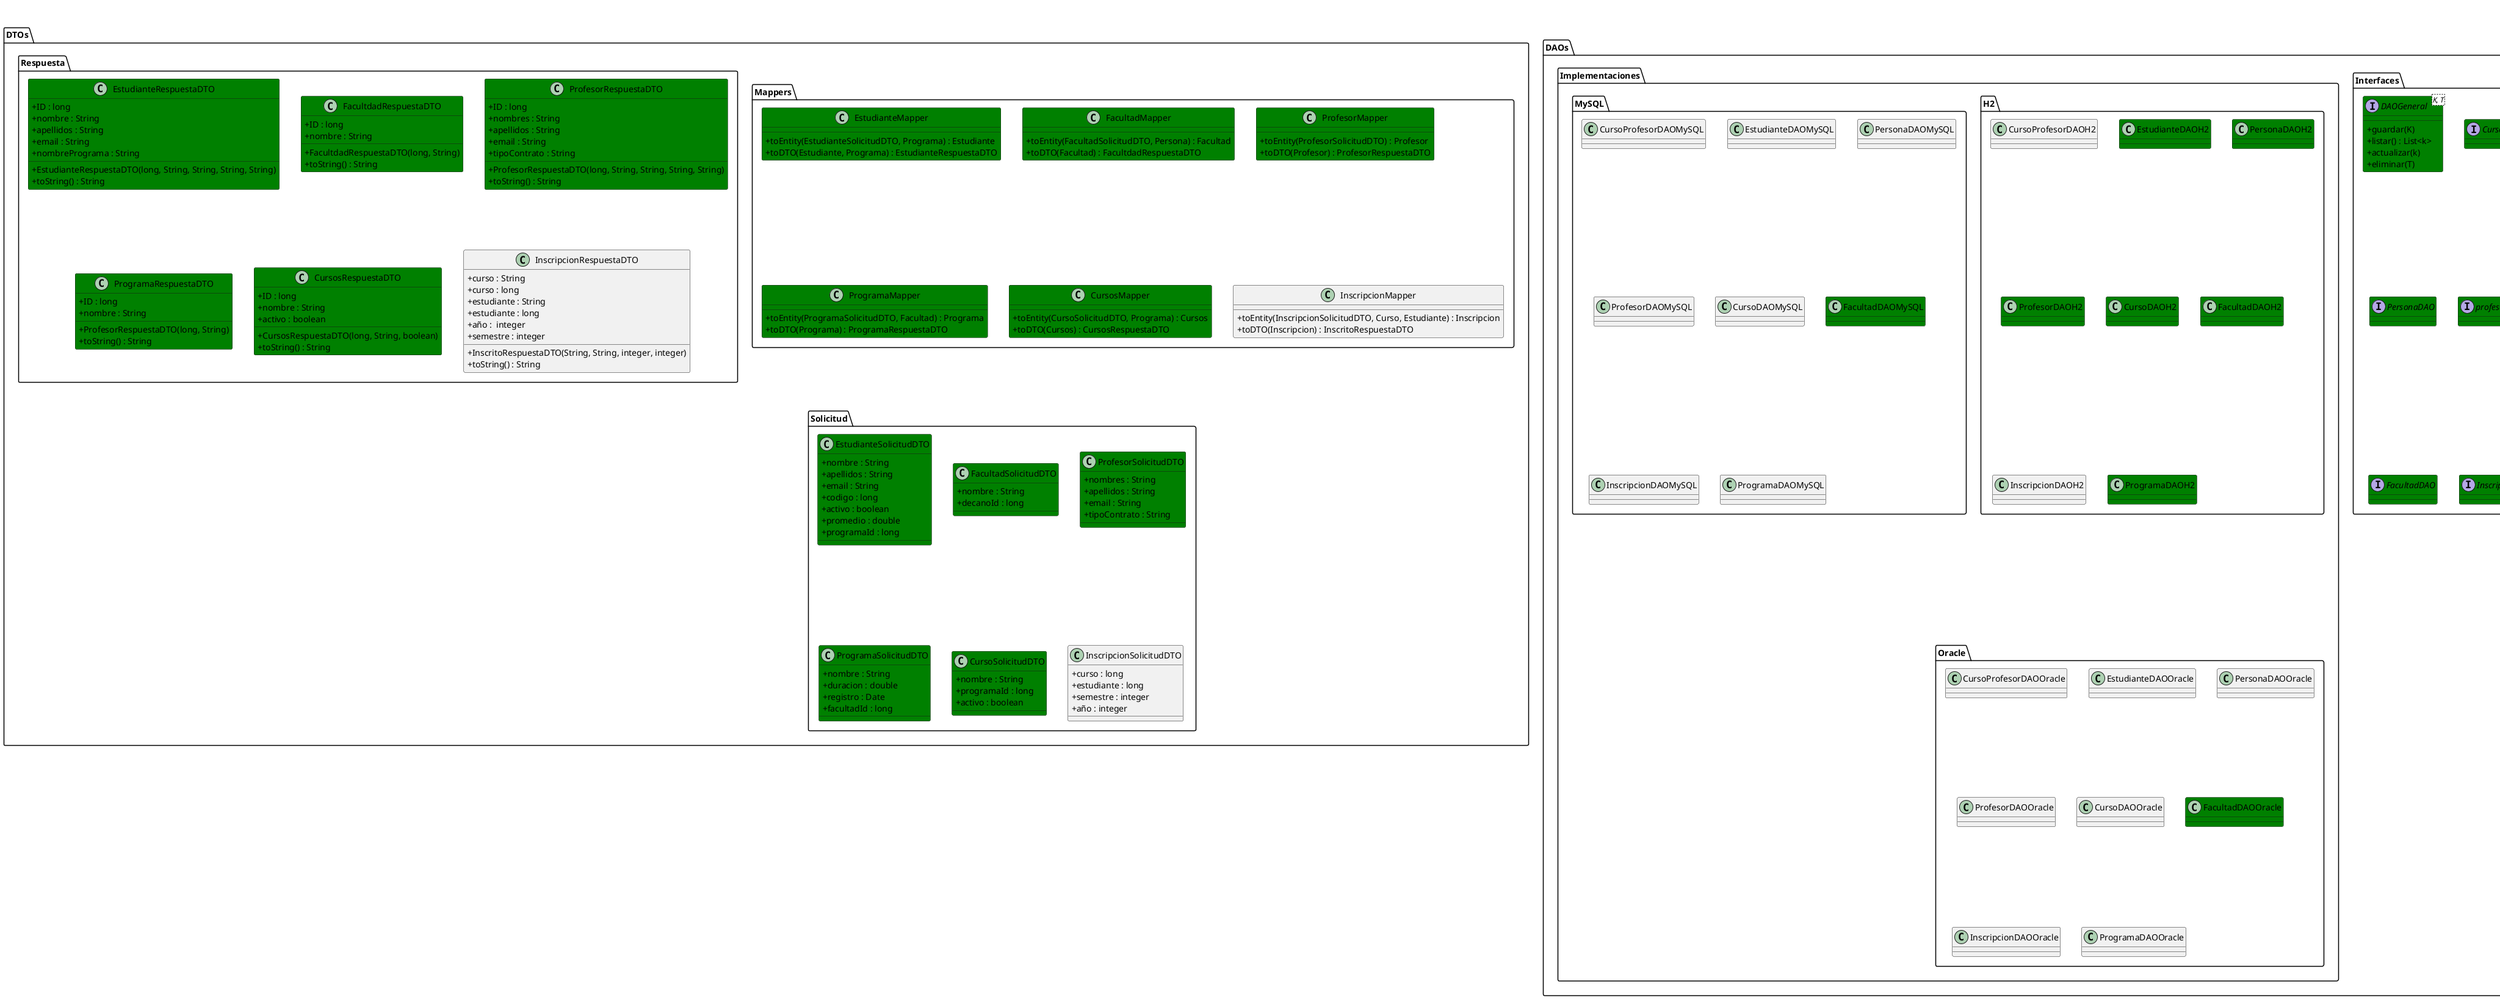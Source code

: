 @startuml DiagrmaDeClases
skinparam packageStyle rectangle
skinparam classAttributeIconSize 0

package Modelos <<folder>>{
    class Persona #Green {
        -ID: Double
        -nombres: String
        -apellidos: String
        -email: String
        +toString(): String
    }

    class Estudiante #Green{
        -código: Double
        -programa: Programa
        -activo: Boolean
        -promedio: Double
        +toString(): String
    }

    class Profesor #Green {
        -TipoContrato: String
        +toString(): String
    }

    class Facultad #Green{
        -ID: Double
        -nombre: String
        -decano: Persona
        +toString(): String
    }

    class Programa #Green {
        -ID: Double
        -nombre: String
        -duracion: Double
        -registro: Date
        -facultad: Facultad
        +toString(): String
    }

    class Curso #Green{
        -ID: Integer
        -nombre: String
        -programa: Programa
        -activo: Boolean
        +toString(): String
    }

    class Inscripción #Green{
        -curso: Curso
        -año: Integer
        -semestre: Integer
        -estudiante: Estudiante
        +toString(): String
    }

    class CursoProfesor #Green{
        -profesor: Profesor
        -año: Integer
        -semestre: Integer
        -curso: Curso
        +toString(): String
    }
}

package Servicio <<folder>>{
    class InscripcionesPersonas {
        -listado: Persona[...]
        +inscribir(Persona)
        +eliminar(Persona)
        +actualizar(Persona)
        +guardarInformación(Persona)
        +cargarDatos()
    }

    interface Servicios {
        +imprimirPosición(posicion): String
        +cantidadActual(): Integer
        +imprimirListado(): List<String>
    }

    class CursosInscritos {
        -listado: Inscripción[...]
        +inscribirCurso(Inscripción)
        +eliminar(Inscripción)
        +actualizar(Inscripción)
        +guardarInformación(Inscripción)
        +toString(): String
        +cargarDatos()
    }

    class CursosProfesores {
        -listado : CursoProfesor[...]
        +inscribir(CursoProfesor)
        +guardarInformación(CursoProfesor)
        +toString(): String
        +cargarDatos()
    }
}

package DTOs <<folder>>{
    package Mappers <<folder>>{
        class EstudianteMapper #Green{
            +toEntity(EstudianteSolicitudDTO, Programa) : Estudiante
            +toDTO(Estudiante, Programa) : EstudianteRespuestaDTO
        }

        class FacultadMapper #Green{
            +toEntity(FacultadSolicitudDTO, Persona) : Facultad
            +toDTO(Facultad) : FacultdadRespuestaDTO 
        }

        class ProfesorMapper #Green{
            +toEntity(ProfesorSolicitudDTO) : Profesor
            +toDTO(Profesor) : ProfesorRespuestaDTO
        }

        class ProgramaMapper #Green{
            +toEntity(ProgramaSolicitudDTO, Facultad) : Programa
            +toDTO(Programa) : ProgramaRespuestaDTO
        }

        class CursosMapper #Green{
            +toEntity(CursoSolicitudDTO, Programa) : Cursos
            +toDTO(Cursos) : CursosRespuestaDTO
        }

        class InscripcionMapper {
            +toEntity(InscripcionSolicitudDTO, Curso, Estudiante) : Inscripcion
            +toDTO(Inscripcion) : InscritoRespuestaDTO
        }
    }

    package Respuesta <<folder>>{
        class EstudianteRespuestaDTO #Green{
            +ID : long
            +nombre : String
            +apellidos : String
            +email : String
            +nombrePrograma : String
            +EstudianteRespuestaDTO(long, String, String, String, String)
            +toString() : String
        }

        class FacultdadRespuestaDTO #Green{
            +ID : long
            +nombre : String
            +FacultdadRespuestaDTO(long, String)
            +toString() : String
        }

        class ProfesorRespuestaDTO #Green{
            +ID : long
            +nombres : String
            +apellidos : String
            +email : String
            +tipoContrato : String
            +ProfesorRespuestaDTO(long, String, String, String, String)
            +toString() : String
        }

        class ProgramaRespuestaDTO #Green{
            +ID : long
            +nombre : String
            +ProfesorRespuestaDTO(long, String)
            +toString() : String
        }

        class CursosRespuestaDTO #Green{
            +ID : long
            +nombre : String
            +activo : boolean
            +CursosRespuestaDTO(long, String, boolean)
            +toString() : String
        }

        class InscripcionRespuestaDTO{
            +curso : String
            +curso : long
            +estudiante : String
            +estudiante : long
            +año :  integer
            +semestre : integer
            +InscritoRespuestaDTO(String, String, integer, integer)
            +toString() : String
        }
    }

    package Solicitud <<folder>>{
        class EstudianteSolicitudDTO #Green{
            +nombre : String
            +apellidos : String
            +email : String
            +codigo : long
            +activo : boolean
            +promedio : double
            +programaId : long
        }

        class FacultadSolicitudDTO #Green{
            +nombre : String
            +decanoId : long
        }

        class ProfesorSolicitudDTO #Green{
            +nombres : String
            +apellidos : String
            +email : String
            +tipoContrato : String
        }

        class ProgramaSolicitudDTO #Green{
            +nombre : String
            +duracion : double
            +registro : Date
            +facultadId : long
        }

        class CursoSolicitudDTO #Green{
            +nombre : String
            +programaId : long
            +activo : boolean
        }

        class InscripcionSolicitudDTO{
            +curso : long
            +estudiante : long
            +semestre : integer
            +año : integer
        }
    }
}

package DAOs <<folder>>{

    package Interfaces <<folder>>{

        interface DAOGeneral<K, T> #Green{
            +guardar(K)
            +listar() : List<k>
            +actualizar(k)
            +eliminar(T)
        }

        interface CursoProfesorDAO #Green{
        }

        interface EstudianteDAO #Green{
        }

        interface PersonaDAO #Green{
        }

        interface profesorDAO #Green{
        }

        interface CursoDAO #Green{
        }

        interface FacultadDAO #Green{
        }

        interface InscripcionDAO #Green{
        }

        interface ProgramaDAO #Green{
        }
    }

    package Implementaciones <<folder>>{

        package H2 <<folder>>{

            class CursoProfesorDAOH2{
            }

            class EstudianteDAOH2 #Green{
            }

            class PersonaDAOH2 #Green{
            }
            
            class ProfesorDAOH2 #Green{
            }

            class CursoDAOH2 #Green{
            }

            class FacultadDAOH2 #Green{
            }

            class InscripcionDAOH2{
            }

            class ProgramaDAOH2 #Green{
            }

        }

        package MySQL <<folder>>{

            class CursoProfesorDAOMySQL{
            }

            class EstudianteDAOMySQL{
            }

            class PersonaDAOMySQL{
            }

            class ProfesorDAOMySQL{
            }

            class CursoDAOMySQL{
            }

            class FacultadDAOMySQL #Green{
            }

            class InscripcionDAOMySQL{
            }

            class ProgramaDAOMySQL{
            }
        }

        package Oracle <<folder>>{

            class CursoProfesorDAOOracle{
            }

            class EstudianteDAOOracle{
            }

            class PersonaDAOOracle{
            }

            class ProfesorDAOOracle{
            }

            class CursoDAOOracle{
            }
            
            class FacultadDAOOracle #Green{
            }

            class InscripcionDAOOracle{
            }

            class ProgramaDAOOracle{
            }
        }
    }
} 

package Controladores <<folder>>{

    class EstudianteControlador #Green{
        -estudianteDAO : EstudianteDAO
        -programaDAO : ProgramaDAO
        -estudianteMapper : EstudianteMapper
        +crearEstudiante(EstudianteSolicitudDTO) : String
        +listarEstudiantes() : List<EstudianteRespuestaDTO>
        +actualizarEstudiante(long, EstudianteSolicitudDTO) : String
        +eliminarEstudiante(long) : String    
    }

    class FacultadControlador #Green{
        -facultadDAO : FacultadDAO
        -personaDAO : PersonaDAO
        -facultadMapper : FacultadMapper
        +crearFacultad(FacultadSolicitudDTO) : String
        +listarFacultades() : List<FacultadRespuestaDTO>
        +actualizarFacultad(long, FacultadSolicitudDTO) : String
        +eliminarFacultad(long) : String
    }

    class ProfesorControlador #Green{
        -profesorDAO : ProfesorDAO
        -profesorMapper : ProfesorMapper
        +crearProfesor(ProfesorSolicitudDTO) : String
        +listarProfesores() : List<ProfesorRespuestaDTO>
        +actualizarProfesor(long, ProfesorSolicitudDTO) : String
        +eliminarProfesor(long) : String
    }

    class ProgramaControlador #Green{
        -programaDAO : ProgramaDAO
        -facultadDAO : FacultadDAO
        -programaMapper : ProgramaMapper
        +crearPrograma(ProgramaSolicitudDTO) : String
        +listarProgramas() : List<ProgramaRespuestaDTO>
        +actualizarPrograma(long, ProgramaSolicitudDTO) : String
        +eliminarPrograma(long) : String
    }

    class CursoControlador #Green{
        -cursoDAO : CursoDAO
        -programaDAO : ProgramaDAO
        -cursoMapper : CursosMapper
        +crearCurso(CursoSolicitudDTO) : String
        +listarCursos() : List<CursosRespuestaDTO>
        +actualizarCurso(long, CursoSolicitudDTO) : String
        +eliminarCurso(long) : String
    }

    class InscripcionControlador{
        
    }

}

package Utils <<folder>>{

    package DB <<folder>>{

        class ConexionDB #Green{
            +DB()
            +crearConexion(String) : DataSource
            -crearConexionH2()
            -crearConexionMySQL()
            -crearConexionOracol()
        }
    }

    package Config <<folder>>{
        class AppConfig{
            -vendor : String
            -uiMode : String
            +AppConfig(String, String)
            -crearDataSource() : DataSource
            -crearFabricaDAO() : FabricaDAO
            -crearFabricaControladores() : FabricaControladores
            +buildMenu() : MenuView
        }
    }
}

package Fabricas <<folder>>{

    package FabricaInterna <<folder>>{
        
        abstract FabricaDAO{
            #dataSource : DataSource
            #FabricaDAO(DataSource)
            +{abstract} crearProfesorDAO()
            +{abstract} crearEstudianteDAO()
            +{abstract} crearCursoProfesorDAO()
            +{abstract} crearCursoDAO()
            +{abstract} crearPersonaDAO()
            +{abstract} crearFacultdadDAO()
            +{abstract} crearInscripcionDAO()
            +{abstract} crearProgramaDAO()
            +{Static} of(String, DataSource) : FabricaDAO
        }

        class FabricaDAOH2{
            +FabricaDAOH2(DataSource)
        }

        class FabricaDAOMySQL{
            +FabricaDAOMySQL(DataSource)
        }

        class FabricaDAOOracol{
            +FabricaDAOOracol(DataSource)
        }

        class FabricaControladores{
            +DAOConfig : FabricaDAO
            +FabricaControlladores(FabricaDAO)
            +crearEstudianteControlador() : EstudianteControlador
            +crearFacultadControlador() : FacultadControlador
            +crearProfesorControlador() : ProfesorControlador
            +crearProgramaControlador() : ProgramaControlador
            +crearCursoControlador() : CursoControlador
        }
    }
    
}


' Relaciones
Estudiante --|> Persona
Profesor --|> Persona
Facultad *-- Persona : "decano"
InscripcionesPersonas *-- Persona
Inscripción *-- Estudiante
Estudiante *-- Programa
Programa *-- Facultad
Curso *-- Programa
Inscripción *-- Curso
CursoProfesor *-- Curso
CursoProfesor *-- Profesor
CursosProfesores *-- CursoProfesor
CursosInscritos *-- Inscripción
CursosInscritos ..|> Servicios
CursosProfesores ..|> Servicios
@enduml